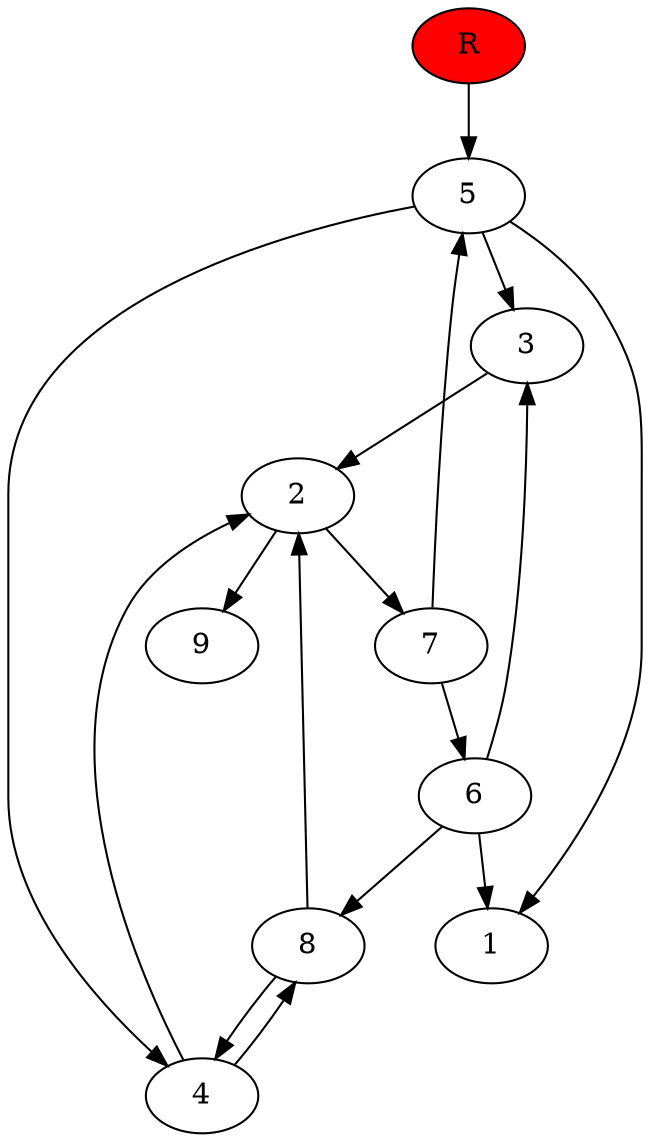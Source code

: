 digraph prb36911 {
	1
	2
	3
	4
	5
	6
	7
	8
	R [fillcolor="#ff0000" style=filled]
	2 -> 7
	2 -> 9
	3 -> 2
	4 -> 2
	4 -> 8
	5 -> 1
	5 -> 3
	5 -> 4
	6 -> 1
	6 -> 3
	6 -> 8
	7 -> 5
	7 -> 6
	8 -> 2
	8 -> 4
	R -> 5
}
